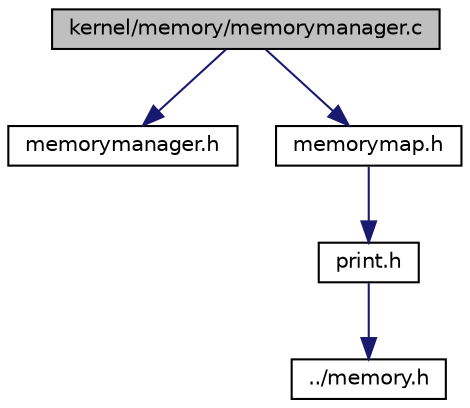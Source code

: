 digraph "kernel/memory/memorymanager.c"
{
  edge [fontname="Helvetica",fontsize="10",labelfontname="Helvetica",labelfontsize="10"];
  node [fontname="Helvetica",fontsize="10",shape=record];
  Node1 [label="kernel/memory/memorymanager.c",height=0.2,width=0.4,color="black", fillcolor="grey75", style="filled", fontcolor="black"];
  Node1 -> Node2 [color="midnightblue",fontsize="10",style="solid",fontname="Helvetica"];
  Node2 [label="memorymanager.h",height=0.2,width=0.4,color="black", fillcolor="white", style="filled",URL="$memorymanager_8h.html"];
  Node1 -> Node3 [color="midnightblue",fontsize="10",style="solid",fontname="Helvetica"];
  Node3 [label="memorymap.h",height=0.2,width=0.4,color="black", fillcolor="white", style="filled",URL="$memorymap_8h.html"];
  Node3 -> Node4 [color="midnightblue",fontsize="10",style="solid",fontname="Helvetica"];
  Node4 [label="print.h",height=0.2,width=0.4,color="black", fillcolor="white", style="filled",URL="$print_8h.html"];
  Node4 -> Node5 [color="midnightblue",fontsize="10",style="solid",fontname="Helvetica"];
  Node5 [label="../memory.h",height=0.2,width=0.4,color="black", fillcolor="white", style="filled",URL="$memory_8h.html"];
}
